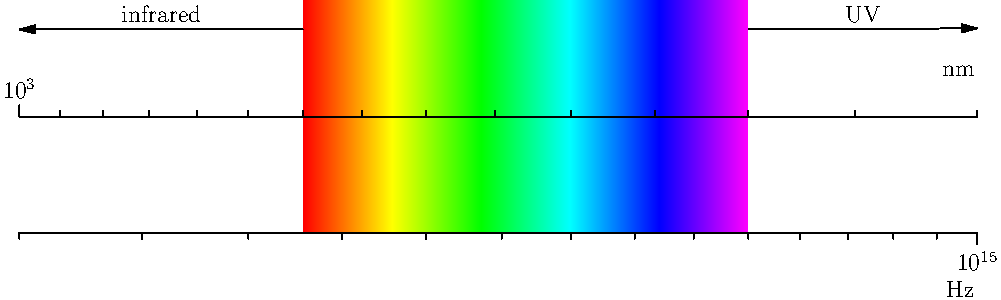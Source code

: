 import graph; 
import palette;
texpreamble("\usepackage[amssymb,thinqspace,thinspace]{SIunits}"); 
 
size(500,150,keepAspect=false); 
//unitsize(200cm);

real c=3e8;
real nm=1e-9;
real freq(real lambda) {return c/(lambda*nm);} 
real lambda(real f) {return c/(f*nm);} 
 
real fmin=freq(1000);		// 1000 nm -> Hz
real fmax=freq(300);		// 300  nm -> Hz
 
scale(Log(true),Linear(true)); 
xlimits(fmin,fmax); 
ylimits(0,1); 
 
real uv=freq(400);		// 400 nm -> Hz
real uv_short=freq(100);       	// 100 nm -> Hz
uv_short = min(fmax, uv_short);	// Trim to fmax
real ir=freq(700);		// 700 nm -> Hz
real ir_long=freq(5000);	// 5  \um -> Hz
ir_long = max(fmin, ir_long);	// Trip to fmin


bounds visible=bounds(Scale(uv).x,Scale(ir).x);
palette(visible,uv,ir+(0,2),Bottom,Rainbow(),invisible);

xaxis(Label("\hertz",1),Bottom,RightTicks(n=20),above=true); 
 
real log10Left(real x) {return -log10(x);}
real pow10Left(real x) {return pow10(-x);}

scaleT LogLeft=scaleT(log10Left,pow10Left,logarithmic=true);

picture q=secondaryX(new void(picture p) { 
    scale(p,LogLeft,Linear); 
    xlimits(p,lambda(fmax),lambda(fmin));
    ylimits(p,0,1); 
    xaxis(p,Label("\nano\metre",1,0.01N),Top,LeftTicks(DefaultLogFormat,n=20)); 
  }); 
 
add(q,above=true); 

margin margin=PenMargin(0,0);
// draw("radio",Scale((10,1))--Scale((5e12,1)),S,Arrow); 
draw("infrared",Scale((ir_long,1.75))--Scale(shift(0,1.75)*ir),LeftSide,BeginArrow,margin);
draw("UV",Scale(shift(0,1.75)*uv)--Scale((uv_short,1.76)),LeftSide,EndArrow,margin);
// draw("x-rays",Scale((1e16,1))--Scale((1e21,1)),RightSide,Arrows); 
// draw("$\gamma$-rays",Scale((fmax,1.75))--Scale((2e18,1.75)),Arrow); 
